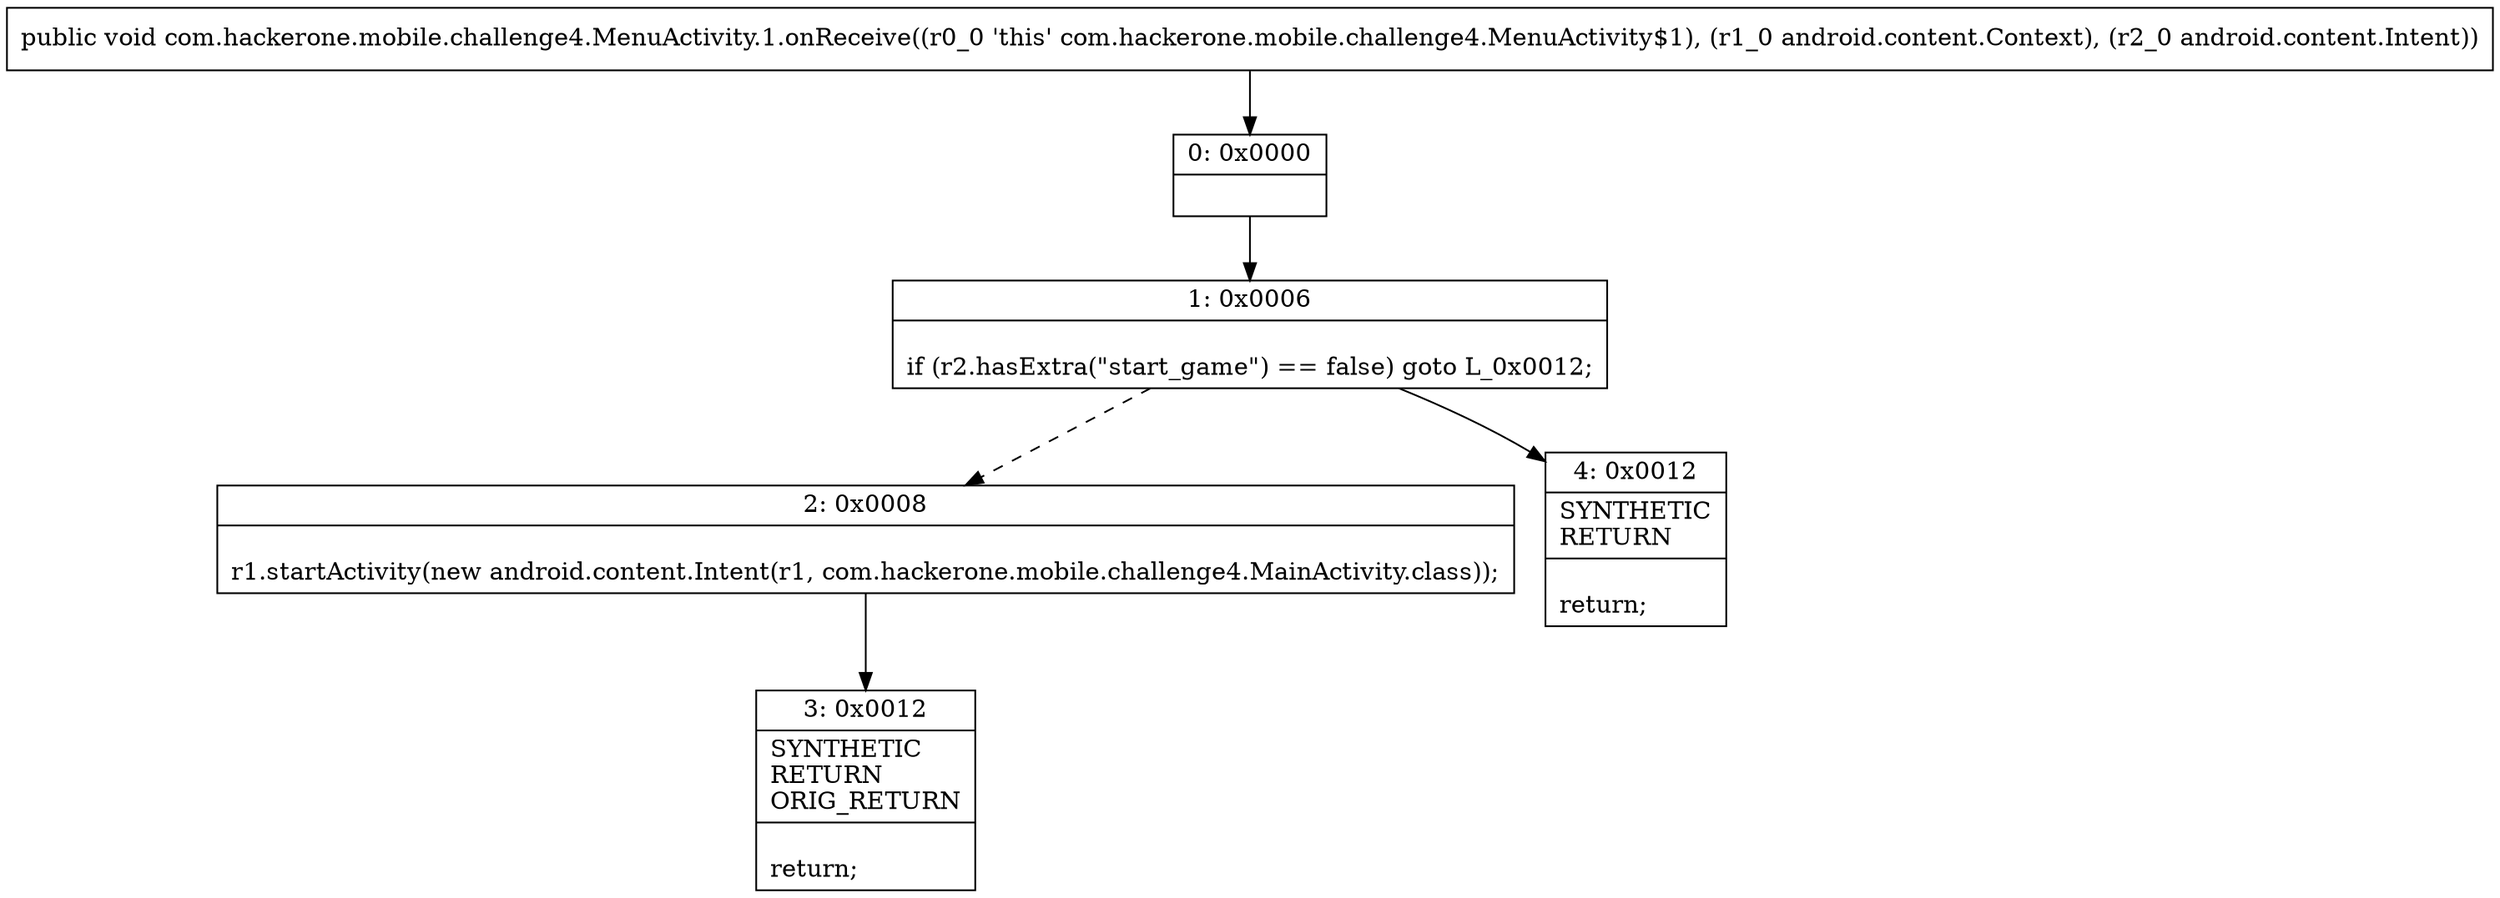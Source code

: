 digraph "CFG forcom.hackerone.mobile.challenge4.MenuActivity.1.onReceive(Landroid\/content\/Context;Landroid\/content\/Intent;)V" {
Node_0 [shape=record,label="{0\:\ 0x0000|\l}"];
Node_1 [shape=record,label="{1\:\ 0x0006|\lif (r2.hasExtra(\"start_game\") == false) goto L_0x0012;\l}"];
Node_2 [shape=record,label="{2\:\ 0x0008|\lr1.startActivity(new android.content.Intent(r1, com.hackerone.mobile.challenge4.MainActivity.class));\l}"];
Node_3 [shape=record,label="{3\:\ 0x0012|SYNTHETIC\lRETURN\lORIG_RETURN\l|\lreturn;\l}"];
Node_4 [shape=record,label="{4\:\ 0x0012|SYNTHETIC\lRETURN\l|\lreturn;\l}"];
MethodNode[shape=record,label="{public void com.hackerone.mobile.challenge4.MenuActivity.1.onReceive((r0_0 'this' com.hackerone.mobile.challenge4.MenuActivity$1), (r1_0 android.content.Context), (r2_0 android.content.Intent)) }"];
MethodNode -> Node_0;
Node_0 -> Node_1;
Node_1 -> Node_2[style=dashed];
Node_1 -> Node_4;
Node_2 -> Node_3;
}

